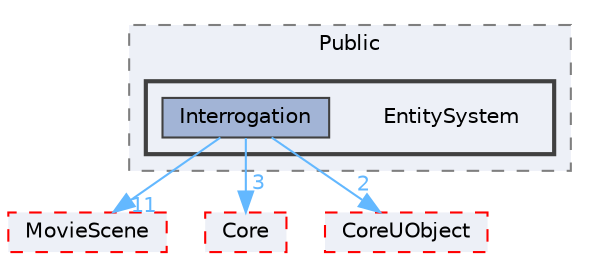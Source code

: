 digraph "EntitySystem"
{
 // INTERACTIVE_SVG=YES
 // LATEX_PDF_SIZE
  bgcolor="transparent";
  edge [fontname=Helvetica,fontsize=10,labelfontname=Helvetica,labelfontsize=10];
  node [fontname=Helvetica,fontsize=10,shape=box,height=0.2,width=0.4];
  compound=true
  subgraph clusterdir_9606a937bb9f1f9ce910f742b5960791 {
    graph [ bgcolor="#edf0f7", pencolor="grey50", label="Public", fontname=Helvetica,fontsize=10 style="filled,dashed", URL="dir_9606a937bb9f1f9ce910f742b5960791.html",tooltip=""]
  subgraph clusterdir_626b9b534c939c1e98906e4a62ba7b8b {
    graph [ bgcolor="#edf0f7", pencolor="grey25", label="", fontname=Helvetica,fontsize=10 style="filled,bold", URL="dir_626b9b534c939c1e98906e4a62ba7b8b.html",tooltip=""]
    dir_626b9b534c939c1e98906e4a62ba7b8b [shape=plaintext, label="EntitySystem"];
  dir_1ec22a6b5eaa1c512357d6ed2cb95f7a [label="Interrogation", fillcolor="#a2b4d6", color="grey25", style="filled", URL="dir_1ec22a6b5eaa1c512357d6ed2cb95f7a.html",tooltip=""];
  }
  }
  dir_ed1388184b1cf3e774c585122fc72079 [label="MovieScene", fillcolor="#edf0f7", color="red", style="filled,dashed", URL="dir_ed1388184b1cf3e774c585122fc72079.html",tooltip=""];
  dir_0e6cddcc9caa1238c7f3774224afaa45 [label="Core", fillcolor="#edf0f7", color="red", style="filled,dashed", URL="dir_0e6cddcc9caa1238c7f3774224afaa45.html",tooltip=""];
  dir_4c499e5e32e2b4479ad7e552df73eeae [label="CoreUObject", fillcolor="#edf0f7", color="red", style="filled,dashed", URL="dir_4c499e5e32e2b4479ad7e552df73eeae.html",tooltip=""];
  dir_1ec22a6b5eaa1c512357d6ed2cb95f7a->dir_0e6cddcc9caa1238c7f3774224afaa45 [headlabel="3", labeldistance=1.5 headhref="dir_000529_000266.html" href="dir_000529_000266.html" color="steelblue1" fontcolor="steelblue1"];
  dir_1ec22a6b5eaa1c512357d6ed2cb95f7a->dir_4c499e5e32e2b4479ad7e552df73eeae [headlabel="2", labeldistance=1.5 headhref="dir_000529_000268.html" href="dir_000529_000268.html" color="steelblue1" fontcolor="steelblue1"];
  dir_1ec22a6b5eaa1c512357d6ed2cb95f7a->dir_ed1388184b1cf3e774c585122fc72079 [headlabel="11", labeldistance=1.5 headhref="dir_000529_000671.html" href="dir_000529_000671.html" color="steelblue1" fontcolor="steelblue1"];
}
